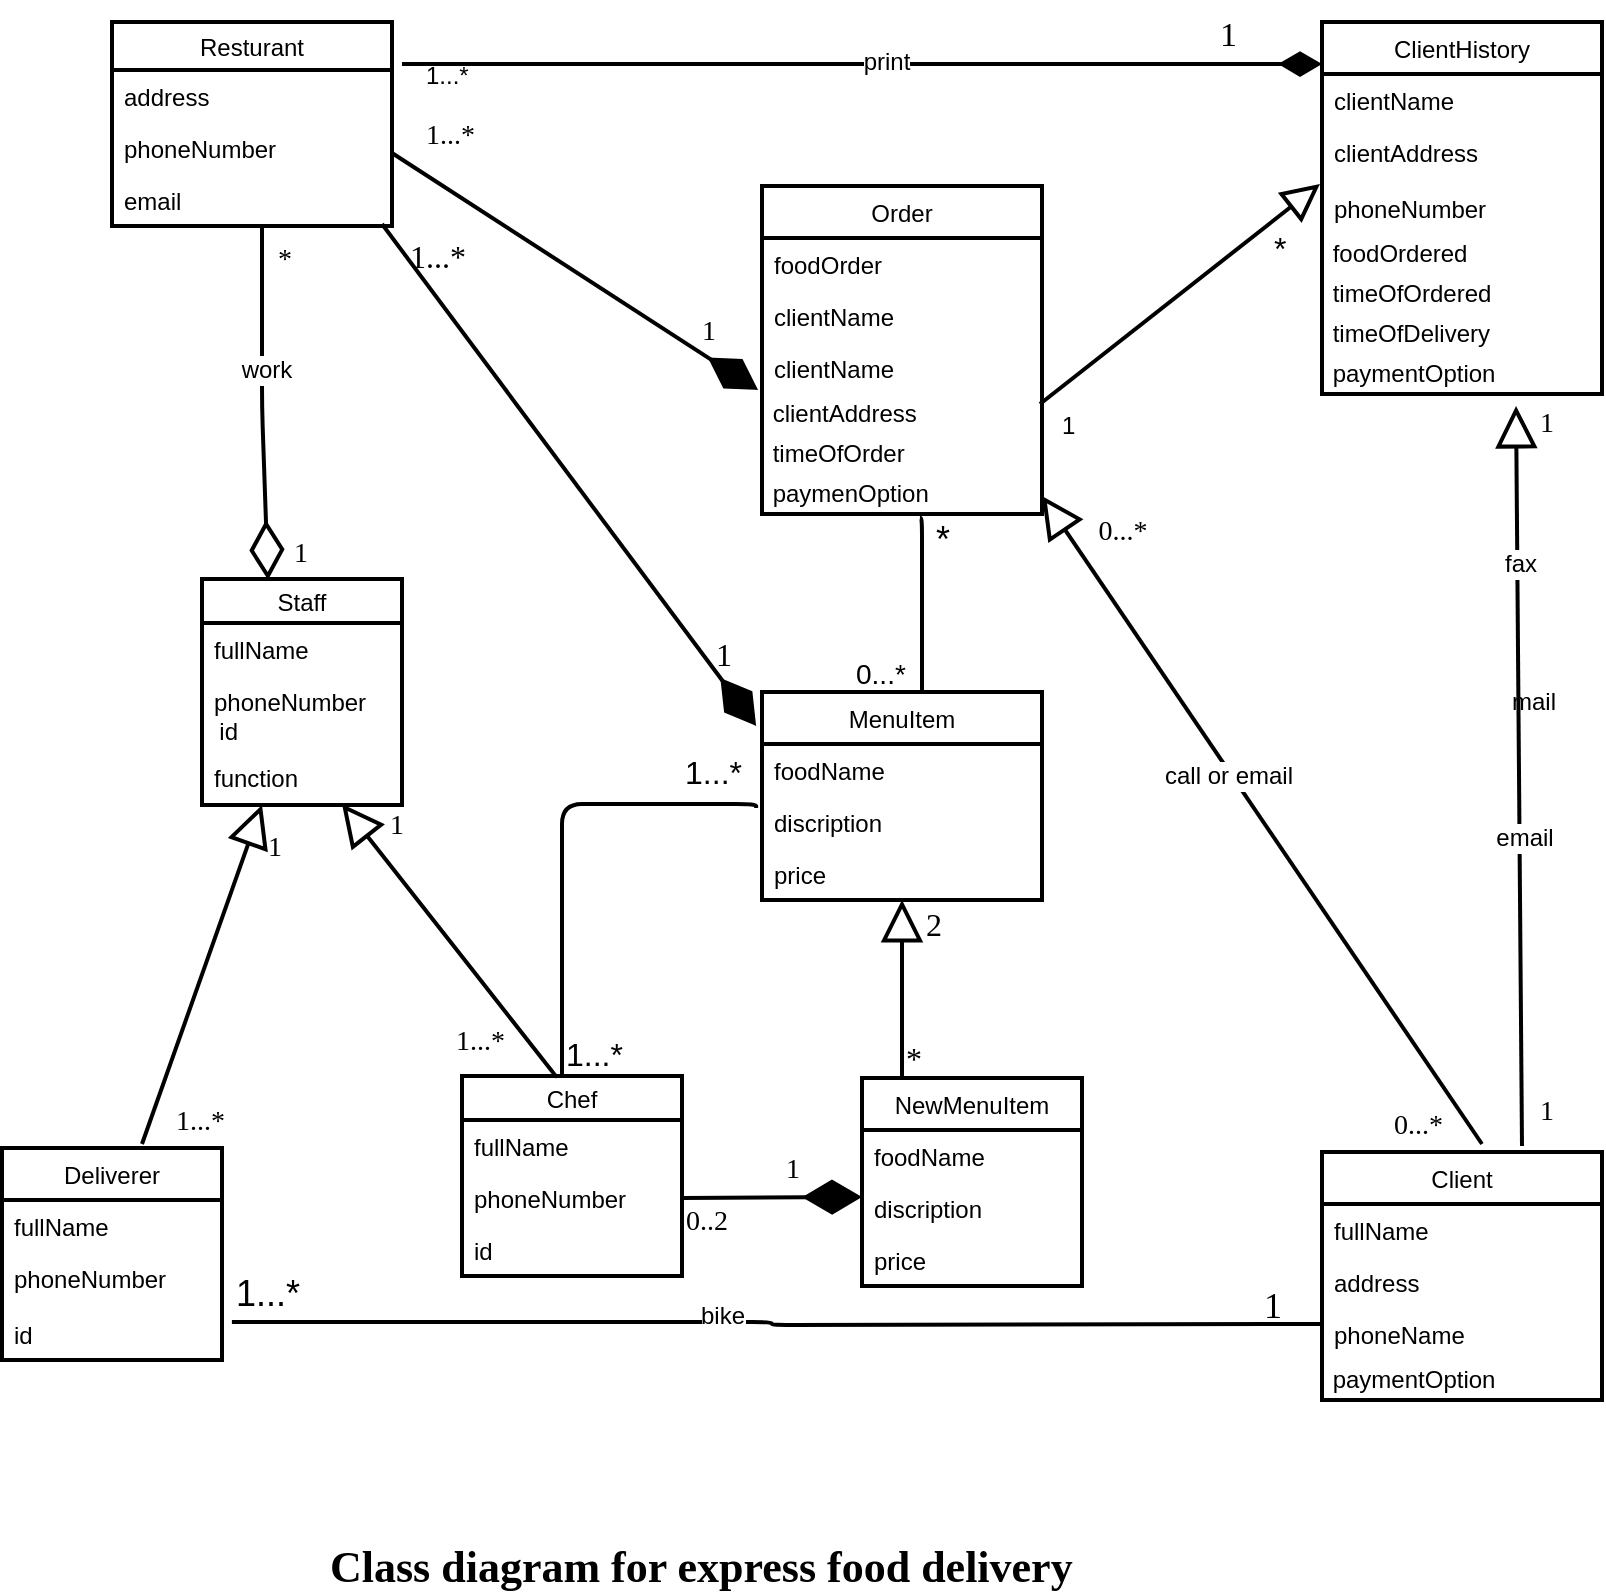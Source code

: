 <mxfile version="10.6.0" type="github"><diagram id="PMyvaHPzKjc7pbSjc2OF" name="Page-1"><mxGraphModel dx="840" dy="484" grid="1" gridSize="10" guides="1" tooltips="1" connect="1" arrows="1" fold="1" page="1" pageScale="1" pageWidth="850" pageHeight="1100" math="0" shadow="0"><root><mxCell id="0"/><mxCell id="1" parent="0"/><mxCell id="FSvo1Zlq3_zy5thV-xdE-30" value="Resturant" style="swimlane;fontStyle=0;childLayout=stackLayout;horizontal=1;startSize=24;fillColor=none;horizontalStack=0;resizeParent=1;resizeParentMax=0;resizeLast=0;collapsible=1;marginBottom=0;strokeWidth=2;" parent="1" vertex="1"><mxGeometry x="75" y="59" width="140" height="102" as="geometry"/></mxCell><mxCell id="FSvo1Zlq3_zy5thV-xdE-31" value="address" style="text;strokeColor=none;fillColor=none;align=left;verticalAlign=top;spacingLeft=4;spacingRight=4;overflow=hidden;rotatable=0;points=[[0,0.5],[1,0.5]];portConstraint=eastwest;" parent="FSvo1Zlq3_zy5thV-xdE-30" vertex="1"><mxGeometry y="24" width="140" height="26" as="geometry"/></mxCell><mxCell id="FSvo1Zlq3_zy5thV-xdE-32" value="phoneNumber" style="text;strokeColor=none;fillColor=none;align=left;verticalAlign=top;spacingLeft=4;spacingRight=4;overflow=hidden;rotatable=0;points=[[0,0.5],[1,0.5]];portConstraint=eastwest;" parent="FSvo1Zlq3_zy5thV-xdE-30" vertex="1"><mxGeometry y="50" width="140" height="26" as="geometry"/></mxCell><mxCell id="FSvo1Zlq3_zy5thV-xdE-33" value="email" style="text;strokeColor=none;fillColor=none;align=left;verticalAlign=top;spacingLeft=4;spacingRight=4;overflow=hidden;rotatable=0;points=[[0,0.5],[1,0.5]];portConstraint=eastwest;" parent="FSvo1Zlq3_zy5thV-xdE-30" vertex="1"><mxGeometry y="76" width="140" height="26" as="geometry"/></mxCell><mxCell id="FSvo1Zlq3_zy5thV-xdE-34" value="Staff" style="swimlane;fontStyle=0;childLayout=stackLayout;horizontal=1;startSize=22;fillColor=none;horizontalStack=0;resizeParent=1;resizeParentMax=0;resizeLast=0;collapsible=1;marginBottom=0;strokeWidth=2;" parent="1" vertex="1"><mxGeometry x="120" y="337.5" width="100" height="113" as="geometry"/></mxCell><mxCell id="FSvo1Zlq3_zy5thV-xdE-35" value="fullName" style="text;strokeColor=none;fillColor=none;align=left;verticalAlign=top;spacingLeft=4;spacingRight=4;overflow=hidden;rotatable=0;points=[[0,0.5],[1,0.5]];portConstraint=eastwest;" parent="FSvo1Zlq3_zy5thV-xdE-34" vertex="1"><mxGeometry y="22" width="100" height="26" as="geometry"/></mxCell><mxCell id="FSvo1Zlq3_zy5thV-xdE-36" value="phoneNumber" style="text;strokeColor=none;fillColor=none;align=left;verticalAlign=top;spacingLeft=4;spacingRight=4;overflow=hidden;rotatable=0;points=[[0,0.5],[1,0.5]];portConstraint=eastwest;" parent="FSvo1Zlq3_zy5thV-xdE-34" vertex="1"><mxGeometry y="48" width="100" height="18" as="geometry"/></mxCell><mxCell id="FSvo1Zlq3_zy5thV-xdE-40" value="&amp;nbsp; id" style="text;html=1;resizable=0;points=[];autosize=1;align=left;verticalAlign=top;spacingTop=-4;" parent="FSvo1Zlq3_zy5thV-xdE-34" vertex="1"><mxGeometry y="66" width="100" height="20" as="geometry"/></mxCell><mxCell id="FSvo1Zlq3_zy5thV-xdE-37" value="function" style="text;strokeColor=none;fillColor=none;align=left;verticalAlign=top;spacingLeft=4;spacingRight=4;overflow=hidden;rotatable=0;points=[[0,0.5],[1,0.5]];portConstraint=eastwest;" parent="FSvo1Zlq3_zy5thV-xdE-34" vertex="1"><mxGeometry y="86" width="100" height="27" as="geometry"/></mxCell><mxCell id="FSvo1Zlq3_zy5thV-xdE-41" value="Deliverer" style="swimlane;fontStyle=0;childLayout=stackLayout;horizontal=1;startSize=26;fillColor=none;horizontalStack=0;resizeParent=1;resizeParentMax=0;resizeLast=0;collapsible=1;marginBottom=0;strokeWidth=2;" parent="1" vertex="1"><mxGeometry x="20" y="622" width="110" height="106" as="geometry"/></mxCell><mxCell id="FSvo1Zlq3_zy5thV-xdE-42" value="fullName" style="text;strokeColor=none;fillColor=none;align=left;verticalAlign=top;spacingLeft=4;spacingRight=4;overflow=hidden;rotatable=0;points=[[0,0.5],[1,0.5]];portConstraint=eastwest;" parent="FSvo1Zlq3_zy5thV-xdE-41" vertex="1"><mxGeometry y="26" width="110" height="26" as="geometry"/></mxCell><mxCell id="FSvo1Zlq3_zy5thV-xdE-43" value="phoneNumber" style="text;strokeColor=none;fillColor=none;align=left;verticalAlign=top;spacingLeft=4;spacingRight=4;overflow=hidden;rotatable=0;points=[[0,0.5],[1,0.5]];portConstraint=eastwest;" parent="FSvo1Zlq3_zy5thV-xdE-41" vertex="1"><mxGeometry y="52" width="110" height="28" as="geometry"/></mxCell><mxCell id="FSvo1Zlq3_zy5thV-xdE-44" value="id" style="text;strokeColor=none;fillColor=none;align=left;verticalAlign=top;spacingLeft=4;spacingRight=4;overflow=hidden;rotatable=0;points=[[0,0.5],[1,0.5]];portConstraint=eastwest;" parent="FSvo1Zlq3_zy5thV-xdE-41" vertex="1"><mxGeometry y="80" width="110" height="26" as="geometry"/></mxCell><mxCell id="FSvo1Zlq3_zy5thV-xdE-45" value="Chef" style="swimlane;fontStyle=0;childLayout=stackLayout;horizontal=1;startSize=22;fillColor=none;horizontalStack=0;resizeParent=1;resizeParentMax=0;resizeLast=0;collapsible=1;marginBottom=0;strokeWidth=2;" parent="1" vertex="1"><mxGeometry x="250" y="586" width="110" height="100" as="geometry"/></mxCell><mxCell id="FSvo1Zlq3_zy5thV-xdE-46" value="fullName" style="text;strokeColor=none;fillColor=none;align=left;verticalAlign=top;spacingLeft=4;spacingRight=4;overflow=hidden;rotatable=0;points=[[0,0.5],[1,0.5]];portConstraint=eastwest;" parent="FSvo1Zlq3_zy5thV-xdE-45" vertex="1"><mxGeometry y="22" width="110" height="26" as="geometry"/></mxCell><mxCell id="FSvo1Zlq3_zy5thV-xdE-47" value="phoneNumber" style="text;strokeColor=none;fillColor=none;align=left;verticalAlign=top;spacingLeft=4;spacingRight=4;overflow=hidden;rotatable=0;points=[[0,0.5],[1,0.5]];portConstraint=eastwest;" parent="FSvo1Zlq3_zy5thV-xdE-45" vertex="1"><mxGeometry y="48" width="110" height="26" as="geometry"/></mxCell><mxCell id="FSvo1Zlq3_zy5thV-xdE-48" value="id" style="text;strokeColor=none;fillColor=none;align=left;verticalAlign=top;spacingLeft=4;spacingRight=4;overflow=hidden;rotatable=0;points=[[0,0.5],[1,0.5]];portConstraint=eastwest;" parent="FSvo1Zlq3_zy5thV-xdE-45" vertex="1"><mxGeometry y="74" width="110" height="26" as="geometry"/></mxCell><mxCell id="FSvo1Zlq3_zy5thV-xdE-50" value="NewMenuItem" style="swimlane;fontStyle=0;childLayout=stackLayout;horizontal=1;startSize=26;fillColor=none;horizontalStack=0;resizeParent=1;resizeParentMax=0;resizeLast=0;collapsible=1;marginBottom=0;strokeWidth=2;" parent="1" vertex="1"><mxGeometry x="450" y="587" width="110" height="104" as="geometry"/></mxCell><mxCell id="UmTWgHU85mDlZWaIVKo3-22" value="foodName" style="text;strokeColor=none;fillColor=none;align=left;verticalAlign=top;spacingLeft=4;spacingRight=4;overflow=hidden;rotatable=0;points=[[0,0.5],[1,0.5]];portConstraint=eastwest;" parent="FSvo1Zlq3_zy5thV-xdE-50" vertex="1"><mxGeometry y="26" width="110" height="26" as="geometry"/></mxCell><mxCell id="FSvo1Zlq3_zy5thV-xdE-52" value="discription" style="text;strokeColor=none;fillColor=none;align=left;verticalAlign=top;spacingLeft=4;spacingRight=4;overflow=hidden;rotatable=0;points=[[0,0.5],[1,0.5]];portConstraint=eastwest;" parent="FSvo1Zlq3_zy5thV-xdE-50" vertex="1"><mxGeometry y="52" width="110" height="26" as="geometry"/></mxCell><mxCell id="FSvo1Zlq3_zy5thV-xdE-53" value="price" style="text;strokeColor=none;fillColor=none;align=left;verticalAlign=top;spacingLeft=4;spacingRight=4;overflow=hidden;rotatable=0;points=[[0,0.5],[1,0.5]];portConstraint=eastwest;" parent="FSvo1Zlq3_zy5thV-xdE-50" vertex="1"><mxGeometry y="78" width="110" height="26" as="geometry"/></mxCell><mxCell id="FSvo1Zlq3_zy5thV-xdE-54" value="Client" style="swimlane;fontStyle=0;childLayout=stackLayout;horizontal=1;startSize=26;fillColor=none;horizontalStack=0;resizeParent=1;resizeParentMax=0;resizeLast=0;collapsible=1;marginBottom=0;strokeWidth=2;" parent="1" vertex="1"><mxGeometry x="680" y="624" width="140" height="124" as="geometry"/></mxCell><mxCell id="FSvo1Zlq3_zy5thV-xdE-55" value="fullName" style="text;strokeColor=none;fillColor=none;align=left;verticalAlign=top;spacingLeft=4;spacingRight=4;overflow=hidden;rotatable=0;points=[[0,0.5],[1,0.5]];portConstraint=eastwest;" parent="FSvo1Zlq3_zy5thV-xdE-54" vertex="1"><mxGeometry y="26" width="140" height="26" as="geometry"/></mxCell><mxCell id="FSvo1Zlq3_zy5thV-xdE-56" value="address" style="text;strokeColor=none;fillColor=none;align=left;verticalAlign=top;spacingLeft=4;spacingRight=4;overflow=hidden;rotatable=0;points=[[0,0.5],[1,0.5]];portConstraint=eastwest;" parent="FSvo1Zlq3_zy5thV-xdE-54" vertex="1"><mxGeometry y="52" width="140" height="26" as="geometry"/></mxCell><mxCell id="FSvo1Zlq3_zy5thV-xdE-57" value="phoneName" style="text;strokeColor=none;fillColor=none;align=left;verticalAlign=top;spacingLeft=4;spacingRight=4;overflow=hidden;rotatable=0;points=[[0,0.5],[1,0.5]];portConstraint=eastwest;" parent="FSvo1Zlq3_zy5thV-xdE-54" vertex="1"><mxGeometry y="78" width="140" height="26" as="geometry"/></mxCell><mxCell id="FSvo1Zlq3_zy5thV-xdE-66" value="&amp;nbsp;paymentOption" style="text;html=1;resizable=0;points=[];autosize=1;align=left;verticalAlign=top;spacingTop=-4;" parent="FSvo1Zlq3_zy5thV-xdE-54" vertex="1"><mxGeometry y="104" width="140" height="20" as="geometry"/></mxCell><mxCell id="FSvo1Zlq3_zy5thV-xdE-62" value="MenuItem" style="swimlane;fontStyle=0;childLayout=stackLayout;horizontal=1;startSize=26;fillColor=none;horizontalStack=0;resizeParent=1;resizeParentMax=0;resizeLast=0;collapsible=1;marginBottom=0;strokeWidth=2;" parent="1" vertex="1"><mxGeometry x="400" y="394" width="140" height="104" as="geometry"/></mxCell><mxCell id="FSvo1Zlq3_zy5thV-xdE-63" value="foodName" style="text;strokeColor=none;fillColor=none;align=left;verticalAlign=top;spacingLeft=4;spacingRight=4;overflow=hidden;rotatable=0;points=[[0,0.5],[1,0.5]];portConstraint=eastwest;" parent="FSvo1Zlq3_zy5thV-xdE-62" vertex="1"><mxGeometry y="26" width="140" height="26" as="geometry"/></mxCell><mxCell id="FSvo1Zlq3_zy5thV-xdE-64" value="discription" style="text;strokeColor=none;fillColor=none;align=left;verticalAlign=top;spacingLeft=4;spacingRight=4;overflow=hidden;rotatable=0;points=[[0,0.5],[1,0.5]];portConstraint=eastwest;" parent="FSvo1Zlq3_zy5thV-xdE-62" vertex="1"><mxGeometry y="52" width="140" height="26" as="geometry"/></mxCell><mxCell id="FSvo1Zlq3_zy5thV-xdE-65" value="price" style="text;strokeColor=none;fillColor=none;align=left;verticalAlign=top;spacingLeft=4;spacingRight=4;overflow=hidden;rotatable=0;points=[[0,0.5],[1,0.5]];portConstraint=eastwest;" parent="FSvo1Zlq3_zy5thV-xdE-62" vertex="1"><mxGeometry y="78" width="140" height="26" as="geometry"/></mxCell><mxCell id="FSvo1Zlq3_zy5thV-xdE-67" value="Order" style="swimlane;fontStyle=0;childLayout=stackLayout;horizontal=1;startSize=26;fillColor=none;horizontalStack=0;resizeParent=1;resizeParentMax=0;resizeLast=0;collapsible=1;marginBottom=0;strokeWidth=2;" parent="1" vertex="1"><mxGeometry x="400" y="141" width="140" height="164" as="geometry"/></mxCell><mxCell id="FSvo1Zlq3_zy5thV-xdE-68" value="foodOrder" style="text;strokeColor=none;fillColor=none;align=left;verticalAlign=top;spacingLeft=4;spacingRight=4;overflow=hidden;rotatable=0;points=[[0,0.5],[1,0.5]];portConstraint=eastwest;" parent="FSvo1Zlq3_zy5thV-xdE-67" vertex="1"><mxGeometry y="26" width="140" height="26" as="geometry"/></mxCell><mxCell id="FSvo1Zlq3_zy5thV-xdE-69" value="clientName" style="text;strokeColor=none;fillColor=none;align=left;verticalAlign=top;spacingLeft=4;spacingRight=4;overflow=hidden;rotatable=0;points=[[0,0.5],[1,0.5]];portConstraint=eastwest;" parent="FSvo1Zlq3_zy5thV-xdE-67" vertex="1"><mxGeometry y="52" width="140" height="26" as="geometry"/></mxCell><mxCell id="FSvo1Zlq3_zy5thV-xdE-70" value="clientName" style="text;strokeColor=none;fillColor=none;align=left;verticalAlign=top;spacingLeft=4;spacingRight=4;overflow=hidden;rotatable=0;points=[[0,0.5],[1,0.5]];portConstraint=eastwest;" parent="FSvo1Zlq3_zy5thV-xdE-67" vertex="1"><mxGeometry y="78" width="140" height="26" as="geometry"/></mxCell><mxCell id="FSvo1Zlq3_zy5thV-xdE-75" value="&amp;nbsp;clientAddress" style="text;html=1;resizable=0;points=[];autosize=1;align=left;verticalAlign=top;spacingTop=-4;" parent="FSvo1Zlq3_zy5thV-xdE-67" vertex="1"><mxGeometry y="104" width="140" height="20" as="geometry"/></mxCell><mxCell id="FSvo1Zlq3_zy5thV-xdE-76" value="&amp;nbsp;timeOfOrder" style="text;html=1;resizable=0;points=[];autosize=1;align=left;verticalAlign=top;spacingTop=-4;" parent="FSvo1Zlq3_zy5thV-xdE-67" vertex="1"><mxGeometry y="124" width="140" height="20" as="geometry"/></mxCell><mxCell id="FSvo1Zlq3_zy5thV-xdE-77" value="&amp;nbsp;paymenOption" style="text;html=1;resizable=0;points=[];autosize=1;align=left;verticalAlign=top;spacingTop=-4;" parent="FSvo1Zlq3_zy5thV-xdE-67" vertex="1"><mxGeometry y="144" width="140" height="20" as="geometry"/></mxCell><mxCell id="FSvo1Zlq3_zy5thV-xdE-71" value="ClientHistory" style="swimlane;fontStyle=0;childLayout=stackLayout;horizontal=1;startSize=26;fillColor=none;horizontalStack=0;resizeParent=1;resizeParentMax=0;resizeLast=0;collapsible=1;marginBottom=0;strokeWidth=2;" parent="1" vertex="1"><mxGeometry x="680" y="59" width="140" height="186" as="geometry"/></mxCell><mxCell id="FSvo1Zlq3_zy5thV-xdE-72" value="clientName" style="text;strokeColor=none;fillColor=none;align=left;verticalAlign=top;spacingLeft=4;spacingRight=4;overflow=hidden;rotatable=0;points=[[0,0.5],[1,0.5]];portConstraint=eastwest;" parent="FSvo1Zlq3_zy5thV-xdE-71" vertex="1"><mxGeometry y="26" width="140" height="26" as="geometry"/></mxCell><mxCell id="FSvo1Zlq3_zy5thV-xdE-73" value="clientAddress" style="text;strokeColor=none;fillColor=none;align=left;verticalAlign=top;spacingLeft=4;spacingRight=4;overflow=hidden;rotatable=0;points=[[0,0.5],[1,0.5]];portConstraint=eastwest;" parent="FSvo1Zlq3_zy5thV-xdE-71" vertex="1"><mxGeometry y="52" width="140" height="28" as="geometry"/></mxCell><mxCell id="FSvo1Zlq3_zy5thV-xdE-74" value="phoneNumber" style="text;strokeColor=none;fillColor=none;align=left;verticalAlign=top;spacingLeft=4;spacingRight=4;overflow=hidden;rotatable=0;points=[[0,0.5],[1,0.5]];portConstraint=eastwest;" parent="FSvo1Zlq3_zy5thV-xdE-71" vertex="1"><mxGeometry y="80" width="140" height="26" as="geometry"/></mxCell><mxCell id="FSvo1Zlq3_zy5thV-xdE-78" value="&amp;nbsp;foodOrdered" style="text;html=1;resizable=0;points=[];autosize=1;align=left;verticalAlign=top;spacingTop=-4;" parent="FSvo1Zlq3_zy5thV-xdE-71" vertex="1"><mxGeometry y="106" width="140" height="20" as="geometry"/></mxCell><mxCell id="FSvo1Zlq3_zy5thV-xdE-81" value="&amp;nbsp;timeOfOrdered" style="text;html=1;resizable=0;points=[];autosize=1;align=left;verticalAlign=top;spacingTop=-4;" parent="FSvo1Zlq3_zy5thV-xdE-71" vertex="1"><mxGeometry y="126" width="140" height="20" as="geometry"/></mxCell><mxCell id="FSvo1Zlq3_zy5thV-xdE-82" value="&amp;nbsp;timeOfDelivery" style="text;html=1;resizable=0;points=[];autosize=1;align=left;verticalAlign=top;spacingTop=-4;" parent="FSvo1Zlq3_zy5thV-xdE-71" vertex="1"><mxGeometry y="146" width="140" height="20" as="geometry"/></mxCell><mxCell id="FSvo1Zlq3_zy5thV-xdE-83" value="&amp;nbsp;paymentOption" style="text;html=1;resizable=0;points=[];autosize=1;align=left;verticalAlign=top;spacingTop=-4;" parent="FSvo1Zlq3_zy5thV-xdE-71" vertex="1"><mxGeometry y="166" width="140" height="20" as="geometry"/></mxCell><mxCell id="FSvo1Zlq3_zy5thV-xdE-84" value="" style="endArrow=none;html=1;edgeStyle=orthogonalEdgeStyle;exitX=1.045;exitY=0.269;exitDx=0;exitDy=0;exitPerimeter=0;strokeWidth=2;" parent="1" source="FSvo1Zlq3_zy5thV-xdE-44" edge="1"><mxGeometry relative="1" as="geometry"><mxPoint x="145" y="727" as="sourcePoint"/><mxPoint x="680" y="710" as="targetPoint"/></mxGeometry></mxCell><mxCell id="FSvo1Zlq3_zy5thV-xdE-85" value="&lt;font style=&quot;font-size: 18px&quot;&gt;1...*&lt;/font&gt;" style="resizable=0;html=1;align=left;verticalAlign=bottom;labelBackgroundColor=#ffffff;fontSize=10;" parent="FSvo1Zlq3_zy5thV-xdE-84" connectable="0" vertex="1"><mxGeometry x="-1" relative="1" as="geometry"/></mxCell><mxCell id="FSvo1Zlq3_zy5thV-xdE-86" value="" style="resizable=0;html=1;align=right;verticalAlign=bottom;labelBackgroundColor=#ffffff;fontSize=10;" parent="FSvo1Zlq3_zy5thV-xdE-84" connectable="0" vertex="1"><mxGeometry x="1" relative="1" as="geometry"/></mxCell><mxCell id="oN-hASVHx3ZPVdohbFlS-11" value="bike" style="text;html=1;resizable=0;points=[];align=center;verticalAlign=middle;labelBackgroundColor=#ffffff;" vertex="1" connectable="0" parent="FSvo1Zlq3_zy5thV-xdE-84"><mxGeometry x="-0.103" y="3" relative="1" as="geometry"><mxPoint as="offset"/></mxGeometry></mxCell><mxCell id="FSvo1Zlq3_zy5thV-xdE-87" value="" style="endArrow=diamondThin;endFill=1;endSize=16;html=1;entryX=0;entryY=0.113;entryDx=0;entryDy=0;entryPerimeter=0;strokeWidth=2;" parent="1" target="FSvo1Zlq3_zy5thV-xdE-71" edge="1"><mxGeometry width="160" relative="1" as="geometry"><mxPoint x="220" y="80" as="sourcePoint"/><mxPoint x="660" y="70" as="targetPoint"/><Array as="points"/></mxGeometry></mxCell><mxCell id="oN-hASVHx3ZPVdohbFlS-17" value="print" style="text;html=1;resizable=0;points=[];align=center;verticalAlign=middle;labelBackgroundColor=#ffffff;" vertex="1" connectable="0" parent="FSvo1Zlq3_zy5thV-xdE-87"><mxGeometry x="0.052" y="1" relative="1" as="geometry"><mxPoint as="offset"/></mxGeometry></mxCell><mxCell id="FSvo1Zlq3_zy5thV-xdE-93" value="" style="endArrow=diamondThin;endFill=1;endSize=24;html=1;entryX=-0.014;entryY=-0.1;entryDx=0;entryDy=0;entryPerimeter=0;strokeWidth=2;" parent="1" target="FSvo1Zlq3_zy5thV-xdE-75" edge="1"><mxGeometry width="160" relative="1" as="geometry"><mxPoint x="215" y="124.5" as="sourcePoint"/><mxPoint x="375" y="124.5" as="targetPoint"/></mxGeometry></mxCell><mxCell id="FSvo1Zlq3_zy5thV-xdE-94" value="" style="endArrow=diamondThin;endFill=1;endSize=24;html=1;entryX=-0.021;entryY=0.163;entryDx=0;entryDy=0;entryPerimeter=0;strokeWidth=2;" parent="1" target="FSvo1Zlq3_zy5thV-xdE-62" edge="1"><mxGeometry width="160" relative="1" as="geometry"><mxPoint x="210" y="160" as="sourcePoint"/><mxPoint x="320" y="244" as="targetPoint"/><Array as="points"><mxPoint x="210" y="160"/></Array></mxGeometry></mxCell><mxCell id="FSvo1Zlq3_zy5thV-xdE-101" value="" style="endArrow=block;endSize=16;endFill=0;html=1;strokeWidth=2;" parent="1" target="FSvo1Zlq3_zy5thV-xdE-65" edge="1"><mxGeometry x="0.2" width="160" relative="1" as="geometry"><mxPoint x="470" y="587" as="sourcePoint"/><mxPoint x="470" y="514" as="targetPoint"/><mxPoint as="offset"/></mxGeometry></mxCell><mxCell id="FSvo1Zlq3_zy5thV-xdE-102" value="" style="endArrow=none;html=1;edgeStyle=orthogonalEdgeStyle;strokeWidth=2;entryX=0.564;entryY=1.1;entryDx=0;entryDy=0;entryPerimeter=0;" parent="1" target="FSvo1Zlq3_zy5thV-xdE-77" edge="1"><mxGeometry relative="1" as="geometry"><mxPoint x="480" y="394" as="sourcePoint"/><mxPoint x="480" y="314" as="targetPoint"/><Array as="points"><mxPoint x="480" y="307"/></Array></mxGeometry></mxCell><mxCell id="FSvo1Zlq3_zy5thV-xdE-103" value="" style="resizable=0;html=1;align=left;verticalAlign=bottom;labelBackgroundColor=#ffffff;fontSize=10;" parent="FSvo1Zlq3_zy5thV-xdE-102" connectable="0" vertex="1"><mxGeometry x="-1" relative="1" as="geometry"/></mxCell><mxCell id="FSvo1Zlq3_zy5thV-xdE-106" value="" style="endArrow=diamondThin;endFill=0;endSize=24;html=1;strokeWidth=2;entryX=0.33;entryY=0.004;entryDx=0;entryDy=0;entryPerimeter=0;" parent="1" target="FSvo1Zlq3_zy5thV-xdE-34" edge="1"><mxGeometry width="160" relative="1" as="geometry"><mxPoint x="150" y="161.5" as="sourcePoint"/><mxPoint x="150" y="311.5" as="targetPoint"/><Array as="points"><mxPoint x="150" y="251.5"/></Array></mxGeometry></mxCell><mxCell id="oN-hASVHx3ZPVdohbFlS-16" value="work" style="text;html=1;resizable=0;points=[];align=center;verticalAlign=middle;labelBackgroundColor=#ffffff;" vertex="1" connectable="0" parent="FSvo1Zlq3_zy5thV-xdE-106"><mxGeometry x="0.019" y="19" relative="1" as="geometry"><mxPoint x="-17" y="-18" as="offset"/></mxGeometry></mxCell><mxCell id="FSvo1Zlq3_zy5thV-xdE-107" value="" style="endArrow=block;endSize=16;endFill=0;html=1;strokeWidth=2;" parent="1" edge="1"><mxGeometry x="-0.013" y="-11" width="160" relative="1" as="geometry"><mxPoint x="90" y="620" as="sourcePoint"/><mxPoint x="150" y="450.5" as="targetPoint"/><mxPoint as="offset"/></mxGeometry></mxCell><mxCell id="UmTWgHU85mDlZWaIVKo3-9" value="1" style="text;html=1;resizable=0;points=[];align=center;verticalAlign=middle;labelBackgroundColor=#ffffff;fontSize=14;fontFamily=Verdana;" parent="FSvo1Zlq3_zy5thV-xdE-107" vertex="1" connectable="0"><mxGeometry x="0.846" y="-10" relative="1" as="geometry"><mxPoint x="1" y="5" as="offset"/></mxGeometry></mxCell><mxCell id="FSvo1Zlq3_zy5thV-xdE-108" value="" style="endArrow=diamondThin;endFill=1;endSize=24;html=1;strokeWidth=2;" parent="1" edge="1"><mxGeometry width="160" relative="1" as="geometry"><mxPoint x="360" y="647" as="sourcePoint"/><mxPoint x="450" y="646.5" as="targetPoint"/></mxGeometry></mxCell><mxCell id="FSvo1Zlq3_zy5thV-xdE-109" value="" style="endArrow=block;endSize=16;endFill=0;html=1;strokeWidth=2;entryX=0.7;entryY=0.981;entryDx=0;entryDy=0;entryPerimeter=0;" parent="1" target="FSvo1Zlq3_zy5thV-xdE-37" edge="1"><mxGeometry width="160" relative="1" as="geometry"><mxPoint x="260" y="539" as="sourcePoint"/><mxPoint x="190" y="459" as="targetPoint"/><Array as="points"><mxPoint x="300" y="590"/><mxPoint x="260" y="539"/></Array></mxGeometry></mxCell><mxCell id="UmTWgHU85mDlZWaIVKo3-12" value="1" style="text;html=1;resizable=0;points=[];align=center;verticalAlign=middle;labelBackgroundColor=#ffffff;fontSize=14;fontFamily=Verdana;" parent="FSvo1Zlq3_zy5thV-xdE-109" vertex="1" connectable="0"><mxGeometry x="0.796" y="-14" relative="1" as="geometry"><mxPoint as="offset"/></mxGeometry></mxCell><mxCell id="FSvo1Zlq3_zy5thV-xdE-111" value="" style="endArrow=none;html=1;edgeStyle=orthogonalEdgeStyle;strokeWidth=2;entryX=-0.021;entryY=0.231;entryDx=0;entryDy=0;entryPerimeter=0;" parent="1" target="FSvo1Zlq3_zy5thV-xdE-64" edge="1"><mxGeometry relative="1" as="geometry"><mxPoint x="300" y="586" as="sourcePoint"/><mxPoint x="350" y="450" as="targetPoint"/><Array as="points"><mxPoint x="300" y="450"/><mxPoint x="397" y="450"/></Array></mxGeometry></mxCell><mxCell id="FSvo1Zlq3_zy5thV-xdE-112" value="&lt;font style=&quot;font-size: 16px&quot;&gt;1...*&lt;/font&gt;" style="resizable=0;html=1;align=left;verticalAlign=bottom;labelBackgroundColor=#ffffff;fontSize=10;" parent="FSvo1Zlq3_zy5thV-xdE-111" connectable="0" vertex="1"><mxGeometry x="-1" relative="1" as="geometry"/></mxCell><mxCell id="FSvo1Zlq3_zy5thV-xdE-113" value="1...*" style="resizable=0;html=1;align=right;verticalAlign=bottom;labelBackgroundColor=#ffffff;fontSize=16;" parent="FSvo1Zlq3_zy5thV-xdE-111" connectable="0" vertex="1"><mxGeometry x="1" relative="1" as="geometry"><mxPoint x="-7" y="-6" as="offset"/></mxGeometry></mxCell><mxCell id="FSvo1Zlq3_zy5thV-xdE-116" value="" style="endArrow=block;endSize=16;endFill=0;html=1;strokeWidth=2;entryX=1;entryY=0.55;entryDx=0;entryDy=0;entryPerimeter=0;" parent="1" target="FSvo1Zlq3_zy5thV-xdE-77" edge="1"><mxGeometry x="0.02" y="9" width="160" relative="1" as="geometry"><mxPoint x="760" y="620" as="sourcePoint"/><mxPoint x="630" y="462" as="targetPoint"/><mxPoint as="offset"/></mxGeometry></mxCell><mxCell id="UmTWgHU85mDlZWaIVKo3-25" value="0...*" style="text;html=1;resizable=0;points=[];align=center;verticalAlign=middle;labelBackgroundColor=#ffffff;fontSize=14;fontFamily=Verdana;" parent="FSvo1Zlq3_zy5thV-xdE-116" vertex="1" connectable="0"><mxGeometry x="0.876" y="-13" relative="1" as="geometry"><mxPoint x="15.5" y="5" as="offset"/></mxGeometry></mxCell><mxCell id="oN-hASVHx3ZPVdohbFlS-12" value="call or email" style="text;html=1;resizable=0;points=[];align=center;verticalAlign=middle;labelBackgroundColor=#ffffff;" vertex="1" connectable="0" parent="FSvo1Zlq3_zy5thV-xdE-116"><mxGeometry x="0.142" y="2" relative="1" as="geometry"><mxPoint as="offset"/></mxGeometry></mxCell><mxCell id="FSvo1Zlq3_zy5thV-xdE-117" value="" style="endArrow=block;endSize=16;endFill=0;html=1;strokeWidth=2;entryX=0.693;entryY=1.3;entryDx=0;entryDy=0;entryPerimeter=0;" parent="1" target="FSvo1Zlq3_zy5thV-xdE-83" edge="1"><mxGeometry x="-0.023" y="-21" width="160" relative="1" as="geometry"><mxPoint x="780" y="621" as="sourcePoint"/><mxPoint x="780" y="371" as="targetPoint"/><Array as="points"/><mxPoint as="offset"/></mxGeometry></mxCell><mxCell id="oN-hASVHx3ZPVdohbFlS-14" value="email" style="text;html=1;resizable=0;points=[];align=center;verticalAlign=middle;labelBackgroundColor=#ffffff;" vertex="1" connectable="0" parent="FSvo1Zlq3_zy5thV-xdE-117"><mxGeometry x="-0.168" y="-2" relative="1" as="geometry"><mxPoint as="offset"/></mxGeometry></mxCell><mxCell id="oN-hASVHx3ZPVdohbFlS-15" value="fax" style="text;html=1;resizable=0;points=[];align=center;verticalAlign=middle;labelBackgroundColor=#ffffff;" vertex="1" connectable="0" parent="FSvo1Zlq3_zy5thV-xdE-117"><mxGeometry x="0.573" y="-1" relative="1" as="geometry"><mxPoint as="offset"/></mxGeometry></mxCell><mxCell id="FSvo1Zlq3_zy5thV-xdE-118" value="Class diagram for express food delivery" style="text;html=1;resizable=0;points=[];autosize=1;align=left;verticalAlign=top;spacingTop=-4;strokeWidth=11;perimeterSpacing=5;spacing=6;spacingRight=4;fontFamily=Verdana;fontSize=22;fontStyle=1" parent="1" vertex="1"><mxGeometry x="178" y="812" width="230" height="20" as="geometry"/></mxCell><mxCell id="UmTWgHU85mDlZWaIVKo3-2" value="&lt;font style=&quot;font-size: 12px&quot; face=&quot;Helvetica&quot;&gt;1...*&lt;/font&gt;" style="text;html=1;resizable=0;points=[];autosize=1;align=left;verticalAlign=top;spacingTop=-4;fontSize=22;fontFamily=Verdana;" parent="1" vertex="1"><mxGeometry x="230" y="67" width="40" height="30" as="geometry"/></mxCell><mxCell id="UmTWgHU85mDlZWaIVKo3-3" value="&lt;font style=&quot;font-size: 17px&quot;&gt;1&lt;/font&gt;" style="text;html=1;resizable=0;points=[];autosize=1;align=left;verticalAlign=top;spacingTop=-4;fontSize=22;fontFamily=Verdana;" parent="1" vertex="1"><mxGeometry x="627" y="48" width="30" height="30" as="geometry"/></mxCell><mxCell id="UmTWgHU85mDlZWaIVKo3-4" value="1...*" style="text;html=1;resizable=0;points=[];autosize=1;align=left;verticalAlign=top;spacingTop=-4;fontSize=14;fontFamily=Verdana;" parent="1" vertex="1"><mxGeometry x="230" y="105" width="70" height="30" as="geometry"/></mxCell><mxCell id="UmTWgHU85mDlZWaIVKo3-6" value="1" style="text;html=1;resizable=0;points=[];autosize=1;align=left;verticalAlign=top;spacingTop=-4;fontSize=14;fontFamily=Verdana;" parent="1" vertex="1"><mxGeometry x="368" y="203" width="20" height="20" as="geometry"/></mxCell><mxCell id="UmTWgHU85mDlZWaIVKo3-7" value="*" style="text;html=1;resizable=0;points=[];autosize=1;align=left;verticalAlign=top;spacingTop=-4;fontSize=14;fontFamily=Verdana;" parent="1" vertex="1"><mxGeometry x="156" y="167" width="20" height="20" as="geometry"/></mxCell><mxCell id="UmTWgHU85mDlZWaIVKo3-8" value="1" style="text;html=1;resizable=0;points=[];autosize=1;align=left;verticalAlign=top;spacingTop=-4;fontSize=14;fontFamily=Verdana;" parent="1" vertex="1"><mxGeometry x="164" y="314" width="20" height="20" as="geometry"/></mxCell><mxCell id="UmTWgHU85mDlZWaIVKo3-10" value="1...*" style="text;html=1;resizable=0;points=[];autosize=1;align=left;verticalAlign=top;spacingTop=-4;fontSize=14;fontFamily=Verdana;" parent="1" vertex="1"><mxGeometry x="105" y="598" width="50" height="20" as="geometry"/></mxCell><mxCell id="UmTWgHU85mDlZWaIVKo3-11" value="&lt;font style=&quot;font-size: 18px&quot;&gt;1&lt;/font&gt;" style="text;html=1;resizable=0;points=[];autosize=1;align=left;verticalAlign=top;spacingTop=-4;fontSize=14;fontFamily=Verdana;" parent="1" vertex="1"><mxGeometry x="649" y="688" width="30" height="20" as="geometry"/></mxCell><mxCell id="UmTWgHU85mDlZWaIVKo3-13" value="1...*" style="text;html=1;resizable=0;points=[];autosize=1;align=left;verticalAlign=top;spacingTop=-4;fontSize=14;fontFamily=Verdana;" parent="1" vertex="1"><mxGeometry x="245" y="558" width="50" height="20" as="geometry"/></mxCell><mxCell id="UmTWgHU85mDlZWaIVKo3-15" value="1" style="text;html=1;resizable=0;points=[];autosize=1;align=left;verticalAlign=top;spacingTop=-4;fontSize=16;fontFamily=Verdana;" parent="1" vertex="1"><mxGeometry x="375" y="362.5" width="30" height="20" as="geometry"/></mxCell><mxCell id="UmTWgHU85mDlZWaIVKo3-16" value="1...*" style="text;html=1;resizable=0;points=[];autosize=1;align=left;verticalAlign=top;spacingTop=-4;fontSize=16;fontFamily=Verdana;" parent="1" vertex="1"><mxGeometry x="222" y="164" width="50" height="20" as="geometry"/></mxCell><mxCell id="UmTWgHU85mDlZWaIVKo3-17" value="2" style="text;html=1;resizable=0;points=[];autosize=1;align=left;verticalAlign=top;spacingTop=-4;fontSize=16;fontFamily=Verdana;" parent="1" vertex="1"><mxGeometry x="480" y="498" width="30" height="20" as="geometry"/></mxCell><mxCell id="UmTWgHU85mDlZWaIVKo3-18" value="*" style="text;html=1;resizable=0;points=[];autosize=1;align=left;verticalAlign=top;spacingTop=-4;fontSize=16;fontFamily=Verdana;" parent="1" vertex="1"><mxGeometry x="470" y="565" width="30" height="20" as="geometry"/></mxCell><mxCell id="UmTWgHU85mDlZWaIVKo3-21" value="0..2" style="text;html=1;resizable=0;points=[];autosize=1;align=left;verticalAlign=top;spacingTop=-4;fontSize=14;fontFamily=Verdana;" parent="1" vertex="1"><mxGeometry x="360" y="648" width="50" height="20" as="geometry"/></mxCell><mxCell id="UmTWgHU85mDlZWaIVKo3-23" value="1" style="text;html=1;resizable=0;points=[];autosize=1;align=left;verticalAlign=top;spacingTop=-4;fontSize=14;fontFamily=Verdana;" parent="1" vertex="1"><mxGeometry x="410" y="622" width="20" height="20" as="geometry"/></mxCell><mxCell id="UmTWgHU85mDlZWaIVKo3-24" value="0...*" style="text;html=1;resizable=0;points=[];autosize=1;align=left;verticalAlign=top;spacingTop=-4;fontSize=14;fontFamily=Verdana;" parent="1" vertex="1"><mxGeometry x="714" y="600" width="50" height="20" as="geometry"/></mxCell><mxCell id="UmTWgHU85mDlZWaIVKo3-27" value="1" style="text;html=1;resizable=0;points=[];autosize=1;align=left;verticalAlign=top;spacingTop=-4;fontSize=14;fontFamily=Verdana;" parent="1" vertex="1"><mxGeometry x="787" y="593" width="20" height="20" as="geometry"/></mxCell><mxCell id="UmTWgHU85mDlZWaIVKo3-30" value="1" style="text;html=1;resizable=0;points=[];autosize=1;align=left;verticalAlign=top;spacingTop=-4;fontSize=14;fontFamily=Verdana;" parent="1" vertex="1"><mxGeometry x="787" y="249" width="20" height="20" as="geometry"/></mxCell><mxCell id="oN-hASVHx3ZPVdohbFlS-1" value="&lt;font style=&quot;font-size: 18px&quot;&gt;*&lt;/font&gt;" style="text;html=1;resizable=0;points=[];autosize=1;align=left;verticalAlign=top;spacingTop=-4;" vertex="1" parent="1"><mxGeometry x="485" y="305" width="20" height="20" as="geometry"/></mxCell><mxCell id="oN-hASVHx3ZPVdohbFlS-2" value="&lt;font style=&quot;font-size: 14px&quot;&gt;0...*&lt;/font&gt;" style="text;html=1;resizable=0;points=[];autosize=1;align=left;verticalAlign=top;spacingTop=-4;" vertex="1" parent="1"><mxGeometry x="445" y="374" width="40" height="20" as="geometry"/></mxCell><mxCell id="oN-hASVHx3ZPVdohbFlS-3" value="" style="endArrow=block;endSize=14;endFill=0;html=1;startSize=14;jumpSize=15;targetPerimeterSpacing=0;strokeWidth=2;" edge="1" parent="1"><mxGeometry width="160" relative="1" as="geometry"><mxPoint x="539" y="250" as="sourcePoint"/><mxPoint x="679" y="140" as="targetPoint"/><Array as="points"/></mxGeometry></mxCell><mxCell id="oN-hASVHx3ZPVdohbFlS-9" value="&lt;font style=&quot;font-size: 16px&quot;&gt;*&lt;/font&gt;" style="text;html=1;resizable=0;points=[];autosize=1;align=left;verticalAlign=top;spacingTop=-4;" vertex="1" parent="1"><mxGeometry x="654" y="160" width="20" height="20" as="geometry"/></mxCell><mxCell id="oN-hASVHx3ZPVdohbFlS-10" value="1" style="text;html=1;resizable=0;points=[];autosize=1;align=left;verticalAlign=top;spacingTop=-4;" vertex="1" parent="1"><mxGeometry x="548" y="251" width="20" height="20" as="geometry"/></mxCell><mxCell id="oN-hASVHx3ZPVdohbFlS-13" value="mail&amp;nbsp;" style="text;html=1;resizable=0;points=[];autosize=1;align=left;verticalAlign=top;spacingTop=-4;" vertex="1" parent="1"><mxGeometry x="773" y="389" width="40" height="20" as="geometry"/></mxCell></root></mxGraphModel></diagram></mxfile>